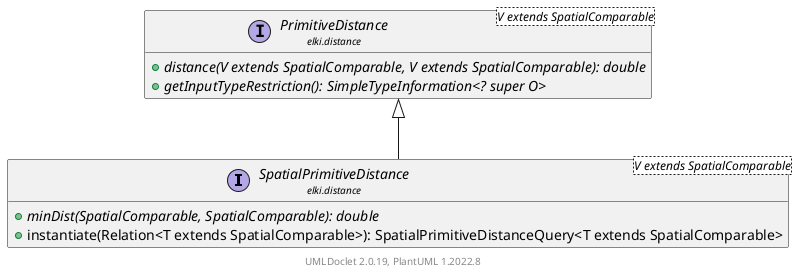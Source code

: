 @startuml
    remove .*\.(Instance|Par|Parameterizer|Factory)$
    set namespaceSeparator none
    hide empty fields
    hide empty methods

    interface "<size:14>SpatialPrimitiveDistance\n<size:10>elki.distance" as elki.distance.SpatialPrimitiveDistance<V extends SpatialComparable> [[SpatialPrimitiveDistance.html]] {
        {abstract} +minDist(SpatialComparable, SpatialComparable): double
        +instantiate(Relation<T extends SpatialComparable>): SpatialPrimitiveDistanceQuery<T extends SpatialComparable>
    }

    interface "<size:14>PrimitiveDistance\n<size:10>elki.distance" as elki.distance.PrimitiveDistance<V extends SpatialComparable> [[PrimitiveDistance.html]] {
        {abstract} +distance(V extends SpatialComparable, V extends SpatialComparable): double
        {abstract} +getInputTypeRestriction(): SimpleTypeInformation<? super O>
    }

    elki.distance.PrimitiveDistance <|-- elki.distance.SpatialPrimitiveDistance

    center footer UMLDoclet 2.0.19, PlantUML 1.2022.8
@enduml
